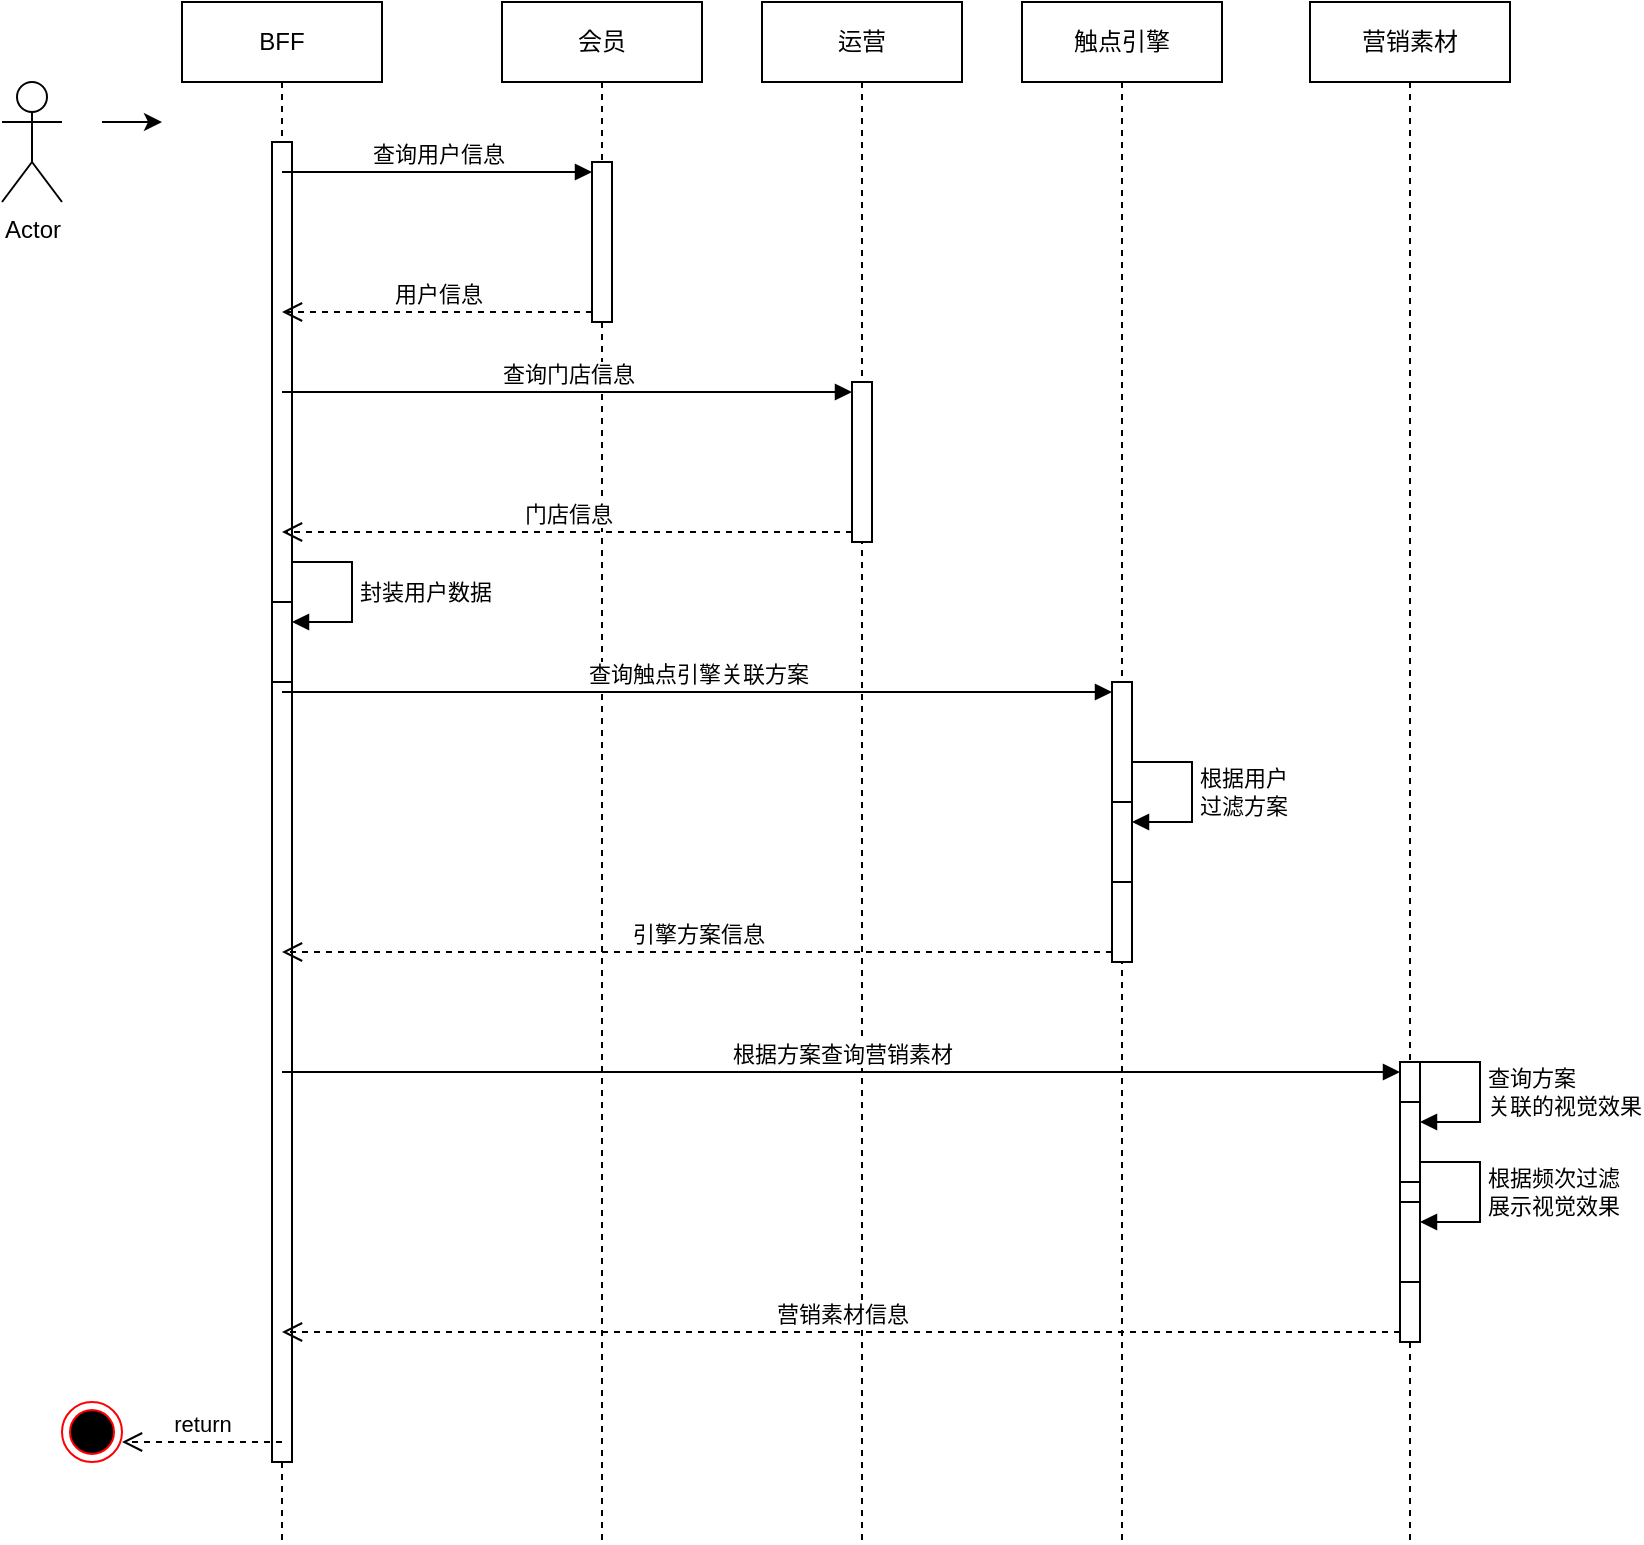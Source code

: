 <mxfile version="22.1.17" type="github">
  <diagram name="第 1 页" id="SsFlk2GtKNOXv96q0YYf">
    <mxGraphModel dx="834" dy="1578" grid="1" gridSize="10" guides="1" tooltips="1" connect="1" arrows="1" fold="1" page="1" pageScale="1" pageWidth="827" pageHeight="1169" math="0" shadow="0">
      <root>
        <mxCell id="0" />
        <mxCell id="1" parent="0" />
        <mxCell id="_XddeCAfCIbEAWG0HA93-1" value="BFF" style="shape=umlLifeline;perimeter=lifelinePerimeter;whiteSpace=wrap;html=1;container=1;dropTarget=0;collapsible=0;recursiveResize=0;outlineConnect=0;portConstraint=eastwest;newEdgeStyle={&quot;curved&quot;:0,&quot;rounded&quot;:0};" vertex="1" parent="1">
          <mxGeometry x="110" y="70" width="100" height="770" as="geometry" />
        </mxCell>
        <mxCell id="_XddeCAfCIbEAWG0HA93-10" value="" style="html=1;points=[[0,0,0,0,5],[0,1,0,0,-5],[1,0,0,0,5],[1,1,0,0,-5]];perimeter=orthogonalPerimeter;outlineConnect=0;targetShapes=umlLifeline;portConstraint=eastwest;newEdgeStyle={&quot;curved&quot;:0,&quot;rounded&quot;:0};" vertex="1" parent="_XddeCAfCIbEAWG0HA93-1">
          <mxGeometry x="45" y="70" width="10" height="660" as="geometry" />
        </mxCell>
        <mxCell id="_XddeCAfCIbEAWG0HA93-20" value="" style="html=1;points=[[0,0,0,0,5],[0,1,0,0,-5],[1,0,0,0,5],[1,1,0,0,-5]];perimeter=orthogonalPerimeter;outlineConnect=0;targetShapes=umlLifeline;portConstraint=eastwest;newEdgeStyle={&quot;curved&quot;:0,&quot;rounded&quot;:0};" vertex="1" parent="_XddeCAfCIbEAWG0HA93-1">
          <mxGeometry x="45" y="300" width="10" height="40" as="geometry" />
        </mxCell>
        <mxCell id="_XddeCAfCIbEAWG0HA93-21" value="封装用户数据" style="html=1;align=left;spacingLeft=2;endArrow=block;rounded=0;edgeStyle=orthogonalEdgeStyle;curved=0;rounded=0;" edge="1" target="_XddeCAfCIbEAWG0HA93-20" parent="_XddeCAfCIbEAWG0HA93-1">
          <mxGeometry relative="1" as="geometry">
            <mxPoint x="55" y="280" as="sourcePoint" />
            <Array as="points">
              <mxPoint x="85" y="310" />
            </Array>
          </mxGeometry>
        </mxCell>
        <mxCell id="_XddeCAfCIbEAWG0HA93-2" value="营销素材" style="shape=umlLifeline;perimeter=lifelinePerimeter;whiteSpace=wrap;html=1;container=1;dropTarget=0;collapsible=0;recursiveResize=0;outlineConnect=0;portConstraint=eastwest;newEdgeStyle={&quot;curved&quot;:0,&quot;rounded&quot;:0};" vertex="1" parent="1">
          <mxGeometry x="674" y="70" width="100" height="770" as="geometry" />
        </mxCell>
        <mxCell id="_XddeCAfCIbEAWG0HA93-27" value="" style="html=1;points=[[0,0,0,0,5],[0,1,0,0,-5],[1,0,0,0,5],[1,1,0,0,-5]];perimeter=orthogonalPerimeter;outlineConnect=0;targetShapes=umlLifeline;portConstraint=eastwest;newEdgeStyle={&quot;curved&quot;:0,&quot;rounded&quot;:0};" vertex="1" parent="_XddeCAfCIbEAWG0HA93-2">
          <mxGeometry x="45" y="530" width="10" height="140" as="geometry" />
        </mxCell>
        <mxCell id="_XddeCAfCIbEAWG0HA93-34" value="" style="html=1;points=[[0,0,0,0,5],[0,1,0,0,-5],[1,0,0,0,5],[1,1,0,0,-5]];perimeter=orthogonalPerimeter;outlineConnect=0;targetShapes=umlLifeline;portConstraint=eastwest;newEdgeStyle={&quot;curved&quot;:0,&quot;rounded&quot;:0};" vertex="1" parent="_XddeCAfCIbEAWG0HA93-2">
          <mxGeometry x="45" y="550" width="10" height="40" as="geometry" />
        </mxCell>
        <mxCell id="_XddeCAfCIbEAWG0HA93-35" value="查询方案&lt;br&gt;关联的视觉效果" style="html=1;align=left;spacingLeft=2;endArrow=block;rounded=0;edgeStyle=orthogonalEdgeStyle;curved=0;rounded=0;" edge="1" target="_XddeCAfCIbEAWG0HA93-34" parent="_XddeCAfCIbEAWG0HA93-2">
          <mxGeometry relative="1" as="geometry">
            <mxPoint x="55" y="530" as="sourcePoint" />
            <Array as="points">
              <mxPoint x="85" y="560" />
            </Array>
          </mxGeometry>
        </mxCell>
        <mxCell id="_XddeCAfCIbEAWG0HA93-36" value="" style="html=1;points=[[0,0,0,0,5],[0,1,0,0,-5],[1,0,0,0,5],[1,1,0,0,-5]];perimeter=orthogonalPerimeter;outlineConnect=0;targetShapes=umlLifeline;portConstraint=eastwest;newEdgeStyle={&quot;curved&quot;:0,&quot;rounded&quot;:0};" vertex="1" parent="_XddeCAfCIbEAWG0HA93-2">
          <mxGeometry x="45" y="600" width="10" height="40" as="geometry" />
        </mxCell>
        <mxCell id="_XddeCAfCIbEAWG0HA93-37" value="根据频次过滤&lt;br&gt;展示视觉效果" style="html=1;align=left;spacingLeft=2;endArrow=block;rounded=0;edgeStyle=orthogonalEdgeStyle;curved=0;rounded=0;" edge="1" target="_XddeCAfCIbEAWG0HA93-36" parent="_XddeCAfCIbEAWG0HA93-2">
          <mxGeometry relative="1" as="geometry">
            <mxPoint x="55" y="580" as="sourcePoint" />
            <Array as="points">
              <mxPoint x="85" y="610" />
            </Array>
          </mxGeometry>
        </mxCell>
        <mxCell id="_XddeCAfCIbEAWG0HA93-3" value="触点引擎" style="shape=umlLifeline;perimeter=lifelinePerimeter;whiteSpace=wrap;html=1;container=1;dropTarget=0;collapsible=0;recursiveResize=0;outlineConnect=0;portConstraint=eastwest;newEdgeStyle={&quot;curved&quot;:0,&quot;rounded&quot;:0};" vertex="1" parent="1">
          <mxGeometry x="530" y="70" width="100" height="770" as="geometry" />
        </mxCell>
        <mxCell id="_XddeCAfCIbEAWG0HA93-22" value="" style="html=1;points=[[0,0,0,0,5],[0,1,0,0,-5],[1,0,0,0,5],[1,1,0,0,-5]];perimeter=orthogonalPerimeter;outlineConnect=0;targetShapes=umlLifeline;portConstraint=eastwest;newEdgeStyle={&quot;curved&quot;:0,&quot;rounded&quot;:0};" vertex="1" parent="_XddeCAfCIbEAWG0HA93-3">
          <mxGeometry x="45" y="340" width="10" height="140" as="geometry" />
        </mxCell>
        <mxCell id="_XddeCAfCIbEAWG0HA93-25" value="" style="html=1;points=[[0,0,0,0,5],[0,1,0,0,-5],[1,0,0,0,5],[1,1,0,0,-5]];perimeter=orthogonalPerimeter;outlineConnect=0;targetShapes=umlLifeline;portConstraint=eastwest;newEdgeStyle={&quot;curved&quot;:0,&quot;rounded&quot;:0};" vertex="1" parent="_XddeCAfCIbEAWG0HA93-3">
          <mxGeometry x="45" y="400" width="10" height="40" as="geometry" />
        </mxCell>
        <mxCell id="_XddeCAfCIbEAWG0HA93-26" value="根据用户&lt;br&gt;过滤方案" style="html=1;align=left;spacingLeft=2;endArrow=block;rounded=0;edgeStyle=orthogonalEdgeStyle;curved=0;rounded=0;" edge="1" target="_XddeCAfCIbEAWG0HA93-25" parent="_XddeCAfCIbEAWG0HA93-3">
          <mxGeometry relative="1" as="geometry">
            <mxPoint x="55" y="380" as="sourcePoint" />
            <Array as="points">
              <mxPoint x="85" y="410" />
            </Array>
            <mxPoint as="offset" />
          </mxGeometry>
        </mxCell>
        <mxCell id="_XddeCAfCIbEAWG0HA93-4" value="会员" style="shape=umlLifeline;perimeter=lifelinePerimeter;whiteSpace=wrap;html=1;container=1;dropTarget=0;collapsible=0;recursiveResize=0;outlineConnect=0;portConstraint=eastwest;newEdgeStyle={&quot;curved&quot;:0,&quot;rounded&quot;:0};" vertex="1" parent="1">
          <mxGeometry x="270" y="70" width="100" height="770" as="geometry" />
        </mxCell>
        <mxCell id="_XddeCAfCIbEAWG0HA93-7" value="" style="html=1;points=[[0,0,0,0,5],[0,1,0,0,-5],[1,0,0,0,5],[1,1,0,0,-5]];perimeter=orthogonalPerimeter;outlineConnect=0;targetShapes=umlLifeline;portConstraint=eastwest;newEdgeStyle={&quot;curved&quot;:0,&quot;rounded&quot;:0};" vertex="1" parent="_XddeCAfCIbEAWG0HA93-4">
          <mxGeometry x="45" y="80" width="10" height="80" as="geometry" />
        </mxCell>
        <mxCell id="_XddeCAfCIbEAWG0HA93-5" value="运营" style="shape=umlLifeline;perimeter=lifelinePerimeter;whiteSpace=wrap;html=1;container=1;dropTarget=0;collapsible=0;recursiveResize=0;outlineConnect=0;portConstraint=eastwest;newEdgeStyle={&quot;curved&quot;:0,&quot;rounded&quot;:0};" vertex="1" parent="1">
          <mxGeometry x="400" y="70" width="100" height="770" as="geometry" />
        </mxCell>
        <mxCell id="_XddeCAfCIbEAWG0HA93-11" value="" style="html=1;points=[[0,0,0,0,5],[0,1,0,0,-5],[1,0,0,0,5],[1,1,0,0,-5]];perimeter=orthogonalPerimeter;outlineConnect=0;targetShapes=umlLifeline;portConstraint=eastwest;newEdgeStyle={&quot;curved&quot;:0,&quot;rounded&quot;:0};" vertex="1" parent="_XddeCAfCIbEAWG0HA93-5">
          <mxGeometry x="45" y="190" width="10" height="80" as="geometry" />
        </mxCell>
        <mxCell id="_XddeCAfCIbEAWG0HA93-30" style="edgeStyle=orthogonalEdgeStyle;rounded=0;orthogonalLoop=1;jettySize=auto;html=1;" edge="1" parent="1">
          <mxGeometry relative="1" as="geometry">
            <mxPoint x="100" y="130" as="targetPoint" />
            <mxPoint x="70" y="130" as="sourcePoint" />
          </mxGeometry>
        </mxCell>
        <mxCell id="_XddeCAfCIbEAWG0HA93-6" value="Actor" style="shape=umlActor;verticalLabelPosition=bottom;verticalAlign=top;html=1;" vertex="1" parent="1">
          <mxGeometry x="20" y="110" width="30" height="60" as="geometry" />
        </mxCell>
        <mxCell id="_XddeCAfCIbEAWG0HA93-8" value="查询用户信息" style="html=1;verticalAlign=bottom;endArrow=block;curved=0;rounded=0;entryX=0;entryY=0;entryDx=0;entryDy=5;" edge="1" target="_XddeCAfCIbEAWG0HA93-7" parent="1" source="_XddeCAfCIbEAWG0HA93-1">
          <mxGeometry relative="1" as="geometry">
            <mxPoint x="245" y="155" as="sourcePoint" />
          </mxGeometry>
        </mxCell>
        <mxCell id="_XddeCAfCIbEAWG0HA93-9" value="用户信息" style="html=1;verticalAlign=bottom;endArrow=open;dashed=1;endSize=8;curved=0;rounded=0;exitX=0;exitY=1;exitDx=0;exitDy=-5;" edge="1" source="_XddeCAfCIbEAWG0HA93-7" parent="1" target="_XddeCAfCIbEAWG0HA93-1">
          <mxGeometry relative="1" as="geometry">
            <mxPoint x="245" y="225" as="targetPoint" />
          </mxGeometry>
        </mxCell>
        <mxCell id="_XddeCAfCIbEAWG0HA93-12" value="查询门店信息" style="html=1;verticalAlign=bottom;endArrow=block;curved=0;rounded=0;entryX=0;entryY=0;entryDx=0;entryDy=5;" edge="1" target="_XddeCAfCIbEAWG0HA93-11" parent="1" source="_XddeCAfCIbEAWG0HA93-1">
          <mxGeometry relative="1" as="geometry">
            <mxPoint x="375" y="265" as="sourcePoint" />
          </mxGeometry>
        </mxCell>
        <mxCell id="_XddeCAfCIbEAWG0HA93-13" value="门店信息" style="html=1;verticalAlign=bottom;endArrow=open;dashed=1;endSize=8;curved=0;rounded=0;exitX=0;exitY=1;exitDx=0;exitDy=-5;" edge="1" source="_XddeCAfCIbEAWG0HA93-11" parent="1" target="_XddeCAfCIbEAWG0HA93-1">
          <mxGeometry relative="1" as="geometry">
            <mxPoint x="375" y="335" as="targetPoint" />
          </mxGeometry>
        </mxCell>
        <mxCell id="_XddeCAfCIbEAWG0HA93-23" value="查询触点引擎关联方案" style="html=1;verticalAlign=bottom;endArrow=block;curved=0;rounded=0;entryX=0;entryY=0;entryDx=0;entryDy=5;" edge="1" target="_XddeCAfCIbEAWG0HA93-22" parent="1" source="_XddeCAfCIbEAWG0HA93-1">
          <mxGeometry relative="1" as="geometry">
            <mxPoint x="505" y="415" as="sourcePoint" />
          </mxGeometry>
        </mxCell>
        <mxCell id="_XddeCAfCIbEAWG0HA93-24" value="引擎方案信息" style="html=1;verticalAlign=bottom;endArrow=open;dashed=1;endSize=8;curved=0;rounded=0;exitX=0;exitY=1;exitDx=0;exitDy=-5;" edge="1" source="_XddeCAfCIbEAWG0HA93-22" parent="1" target="_XddeCAfCIbEAWG0HA93-1">
          <mxGeometry relative="1" as="geometry">
            <mxPoint x="505" y="485" as="targetPoint" />
          </mxGeometry>
        </mxCell>
        <mxCell id="_XddeCAfCIbEAWG0HA93-28" value="根据方案查询营销素材" style="html=1;verticalAlign=bottom;endArrow=block;curved=0;rounded=0;entryX=0;entryY=0;entryDx=0;entryDy=5;" edge="1" target="_XddeCAfCIbEAWG0HA93-27" parent="1" source="_XddeCAfCIbEAWG0HA93-1">
          <mxGeometry relative="1" as="geometry">
            <mxPoint x="649" y="605" as="sourcePoint" />
          </mxGeometry>
        </mxCell>
        <mxCell id="_XddeCAfCIbEAWG0HA93-29" value="营销素材信息" style="html=1;verticalAlign=bottom;endArrow=open;dashed=1;endSize=8;curved=0;rounded=0;exitX=0;exitY=1;exitDx=0;exitDy=-5;" edge="1" source="_XddeCAfCIbEAWG0HA93-27" parent="1" target="_XddeCAfCIbEAWG0HA93-1">
          <mxGeometry relative="1" as="geometry">
            <mxPoint x="649" y="675" as="targetPoint" />
          </mxGeometry>
        </mxCell>
        <mxCell id="_XddeCAfCIbEAWG0HA93-32" value="" style="ellipse;html=1;shape=endState;fillColor=#000000;strokeColor=#ff0000;" vertex="1" parent="1">
          <mxGeometry x="50" y="770" width="30" height="30" as="geometry" />
        </mxCell>
        <mxCell id="_XddeCAfCIbEAWG0HA93-33" value="return" style="html=1;verticalAlign=bottom;endArrow=open;dashed=1;endSize=8;curved=0;rounded=0;" edge="1" parent="1">
          <mxGeometry relative="1" as="geometry">
            <mxPoint x="160" y="790" as="sourcePoint" />
            <mxPoint x="80" y="790" as="targetPoint" />
          </mxGeometry>
        </mxCell>
      </root>
    </mxGraphModel>
  </diagram>
</mxfile>
